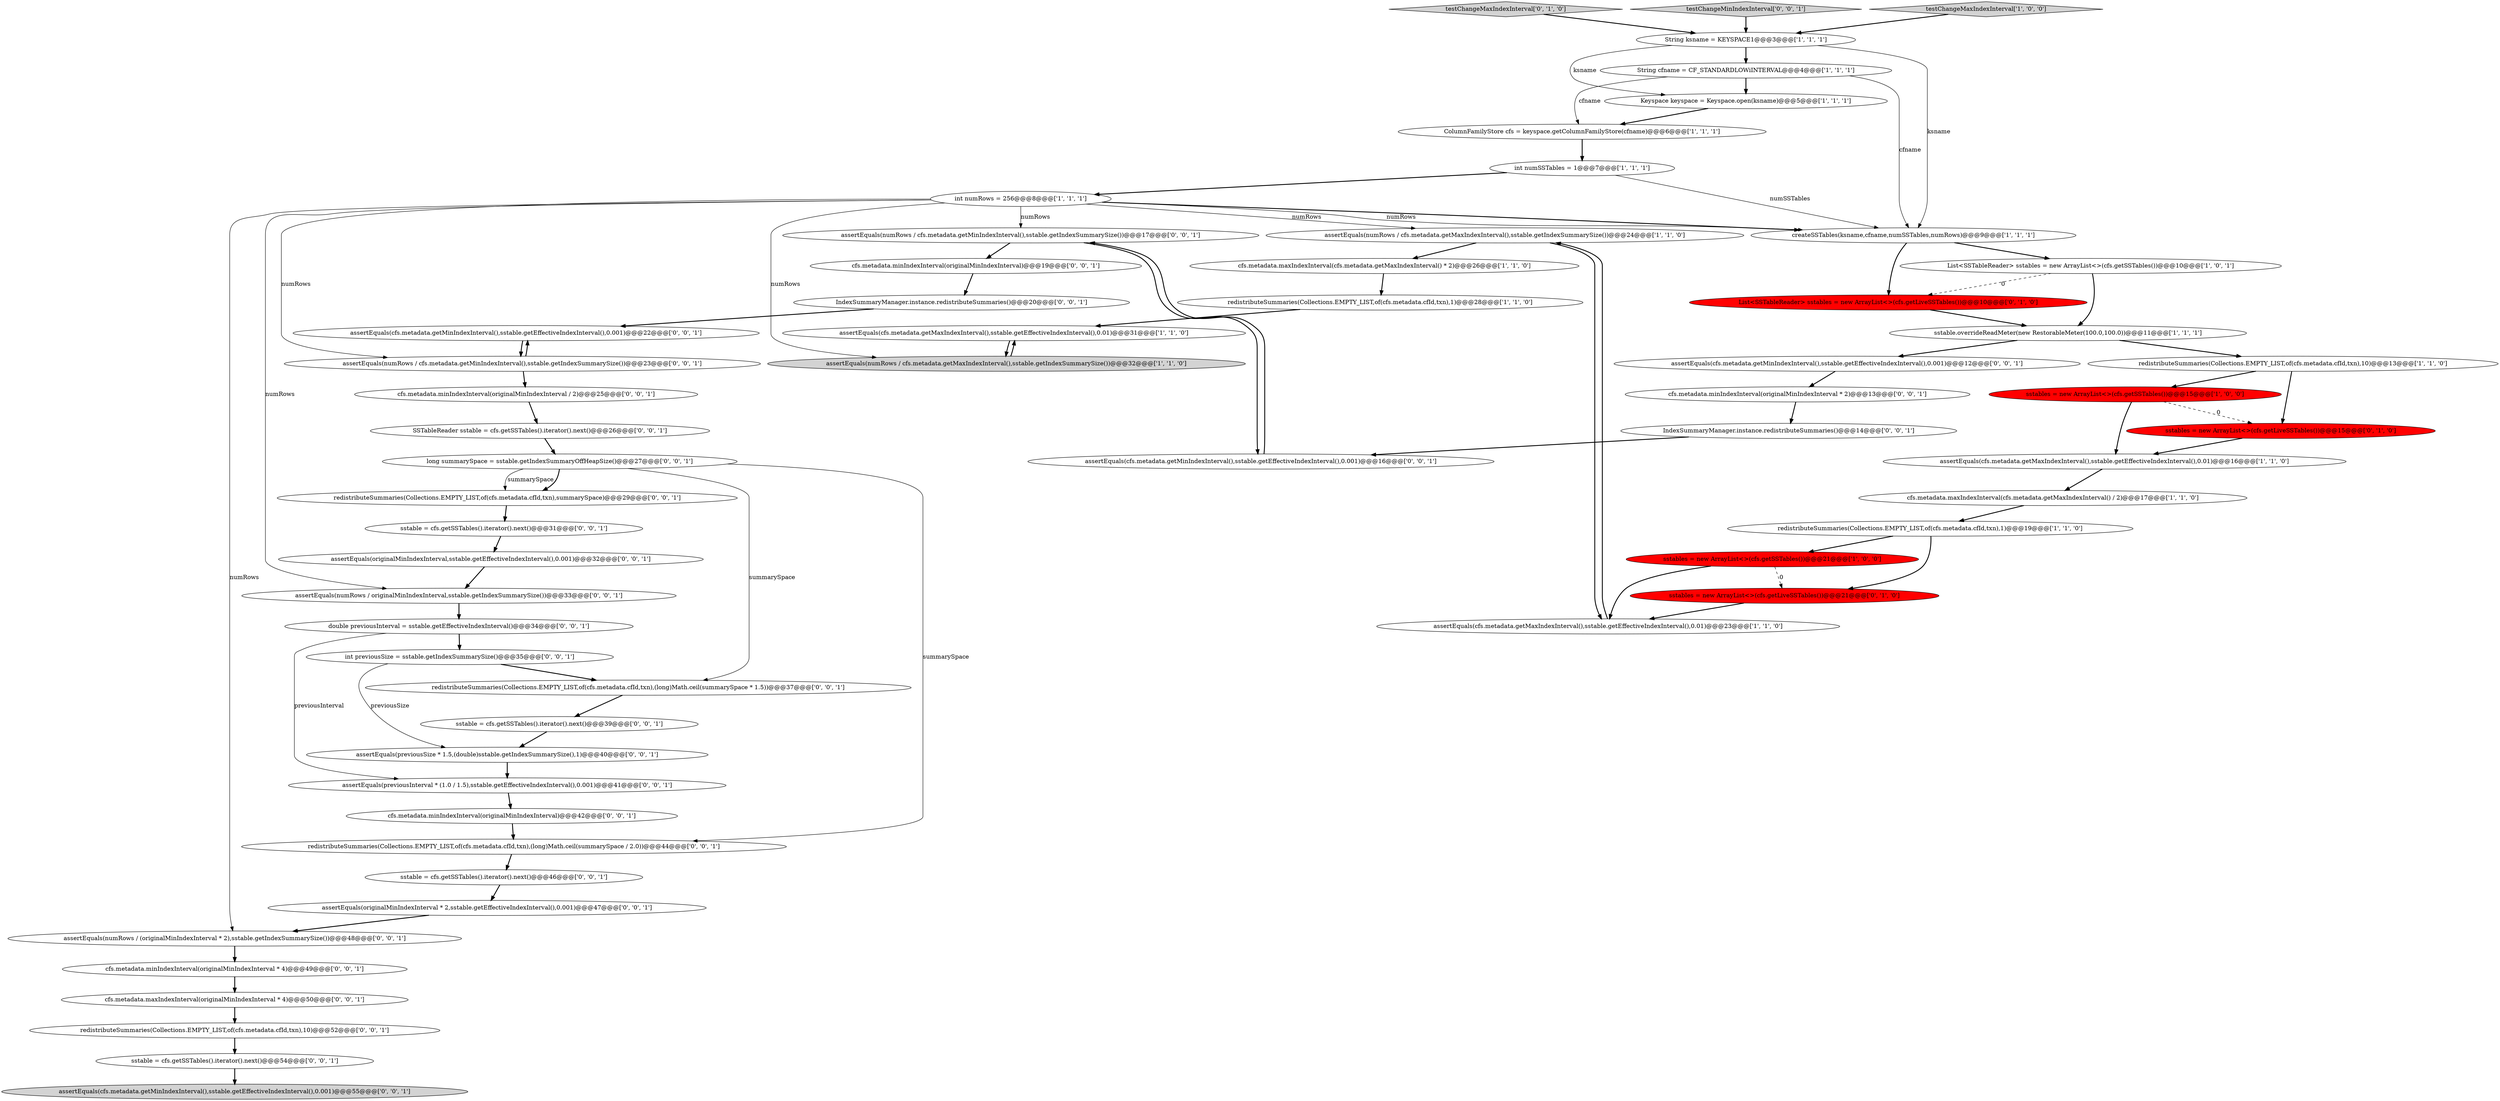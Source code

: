 digraph {
25 [style = filled, label = "testChangeMaxIndexInterval['0', '1', '0']", fillcolor = lightgray, shape = diamond image = "AAA0AAABBB2BBB"];
55 [style = filled, label = "assertEquals(originalMinIndexInterval * 2,sstable.getEffectiveIndexInterval(),0.001)@@@47@@@['0', '0', '1']", fillcolor = white, shape = ellipse image = "AAA0AAABBB3BBB"];
11 [style = filled, label = "assertEquals(cfs.metadata.getMaxIndexInterval(),sstable.getEffectiveIndexInterval(),0.01)@@@23@@@['1', '1', '0']", fillcolor = white, shape = ellipse image = "AAA0AAABBB1BBB"];
54 [style = filled, label = "IndexSummaryManager.instance.redistributeSummaries()@@@20@@@['0', '0', '1']", fillcolor = white, shape = ellipse image = "AAA0AAABBB3BBB"];
45 [style = filled, label = "assertEquals(numRows / cfs.metadata.getMinIndexInterval(),sstable.getIndexSummarySize())@@@17@@@['0', '0', '1']", fillcolor = white, shape = ellipse image = "AAA0AAABBB3BBB"];
5 [style = filled, label = "assertEquals(numRows / cfs.metadata.getMaxIndexInterval(),sstable.getIndexSummarySize())@@@24@@@['1', '1', '0']", fillcolor = white, shape = ellipse image = "AAA0AAABBB1BBB"];
41 [style = filled, label = "redistributeSummaries(Collections.EMPTY_LIST,of(cfs.metadata.cfId,txn),(long)Math.ceil(summarySpace * 1.5))@@@37@@@['0', '0', '1']", fillcolor = white, shape = ellipse image = "AAA0AAABBB3BBB"];
35 [style = filled, label = "cfs.metadata.minIndexInterval(originalMinIndexInterval * 4)@@@49@@@['0', '0', '1']", fillcolor = white, shape = ellipse image = "AAA0AAABBB3BBB"];
36 [style = filled, label = "assertEquals(cfs.metadata.getMinIndexInterval(),sstable.getEffectiveIndexInterval(),0.001)@@@55@@@['0', '0', '1']", fillcolor = lightgray, shape = ellipse image = "AAA0AAABBB3BBB"];
52 [style = filled, label = "assertEquals(cfs.metadata.getMinIndexInterval(),sstable.getEffectiveIndexInterval(),0.001)@@@22@@@['0', '0', '1']", fillcolor = white, shape = ellipse image = "AAA0AAABBB3BBB"];
1 [style = filled, label = "assertEquals(numRows / cfs.metadata.getMaxIndexInterval(),sstable.getIndexSummarySize())@@@32@@@['1', '1', '0']", fillcolor = lightgray, shape = ellipse image = "AAA0AAABBB1BBB"];
38 [style = filled, label = "double previousInterval = sstable.getEffectiveIndexInterval()@@@34@@@['0', '0', '1']", fillcolor = white, shape = ellipse image = "AAA0AAABBB3BBB"];
57 [style = filled, label = "assertEquals(originalMinIndexInterval,sstable.getEffectiveIndexInterval(),0.001)@@@32@@@['0', '0', '1']", fillcolor = white, shape = ellipse image = "AAA0AAABBB3BBB"];
8 [style = filled, label = "String ksname = KEYSPACE1@@@3@@@['1', '1', '1']", fillcolor = white, shape = ellipse image = "AAA0AAABBB1BBB"];
24 [style = filled, label = "sstables = new ArrayList<>(cfs.getLiveSSTables())@@@21@@@['0', '1', '0']", fillcolor = red, shape = ellipse image = "AAA1AAABBB2BBB"];
14 [style = filled, label = "cfs.metadata.maxIndexInterval(cfs.metadata.getMaxIndexInterval() * 2)@@@26@@@['1', '1', '0']", fillcolor = white, shape = ellipse image = "AAA0AAABBB1BBB"];
29 [style = filled, label = "sstable = cfs.getSSTables().iterator().next()@@@31@@@['0', '0', '1']", fillcolor = white, shape = ellipse image = "AAA0AAABBB3BBB"];
37 [style = filled, label = "IndexSummaryManager.instance.redistributeSummaries()@@@14@@@['0', '0', '1']", fillcolor = white, shape = ellipse image = "AAA0AAABBB3BBB"];
32 [style = filled, label = "testChangeMinIndexInterval['0', '0', '1']", fillcolor = lightgray, shape = diamond image = "AAA0AAABBB3BBB"];
4 [style = filled, label = "redistributeSummaries(Collections.EMPTY_LIST,of(cfs.metadata.cfId,txn),1)@@@19@@@['1', '1', '0']", fillcolor = white, shape = ellipse image = "AAA0AAABBB1BBB"];
7 [style = filled, label = "testChangeMaxIndexInterval['1', '0', '0']", fillcolor = lightgray, shape = diamond image = "AAA0AAABBB1BBB"];
16 [style = filled, label = "Keyspace keyspace = Keyspace.open(ksname)@@@5@@@['1', '1', '1']", fillcolor = white, shape = ellipse image = "AAA0AAABBB1BBB"];
22 [style = filled, label = "List<SSTableReader> sstables = new ArrayList<>(cfs.getLiveSSTables())@@@10@@@['0', '1', '0']", fillcolor = red, shape = ellipse image = "AAA1AAABBB2BBB"];
10 [style = filled, label = "sstables = new ArrayList<>(cfs.getSSTables())@@@15@@@['1', '0', '0']", fillcolor = red, shape = ellipse image = "AAA1AAABBB1BBB"];
27 [style = filled, label = "cfs.metadata.minIndexInterval(originalMinIndexInterval)@@@42@@@['0', '0', '1']", fillcolor = white, shape = ellipse image = "AAA0AAABBB3BBB"];
9 [style = filled, label = "int numSSTables = 1@@@7@@@['1', '1', '1']", fillcolor = white, shape = ellipse image = "AAA0AAABBB1BBB"];
13 [style = filled, label = "sstables = new ArrayList<>(cfs.getSSTables())@@@21@@@['1', '0', '0']", fillcolor = red, shape = ellipse image = "AAA1AAABBB1BBB"];
33 [style = filled, label = "redistributeSummaries(Collections.EMPTY_LIST,of(cfs.metadata.cfId,txn),summarySpace)@@@29@@@['0', '0', '1']", fillcolor = white, shape = ellipse image = "AAA0AAABBB3BBB"];
43 [style = filled, label = "sstable = cfs.getSSTables().iterator().next()@@@39@@@['0', '0', '1']", fillcolor = white, shape = ellipse image = "AAA0AAABBB3BBB"];
20 [style = filled, label = "int numRows = 256@@@8@@@['1', '1', '1']", fillcolor = white, shape = ellipse image = "AAA0AAABBB1BBB"];
58 [style = filled, label = "redistributeSummaries(Collections.EMPTY_LIST,of(cfs.metadata.cfId,txn),(long)Math.ceil(summarySpace / 2.0))@@@44@@@['0', '0', '1']", fillcolor = white, shape = ellipse image = "AAA0AAABBB3BBB"];
48 [style = filled, label = "assertEquals(cfs.metadata.getMinIndexInterval(),sstable.getEffectiveIndexInterval(),0.001)@@@16@@@['0', '0', '1']", fillcolor = white, shape = ellipse image = "AAA0AAABBB3BBB"];
0 [style = filled, label = "sstable.overrideReadMeter(new RestorableMeter(100.0,100.0))@@@11@@@['1', '1', '1']", fillcolor = white, shape = ellipse image = "AAA0AAABBB1BBB"];
34 [style = filled, label = "sstable = cfs.getSSTables().iterator().next()@@@46@@@['0', '0', '1']", fillcolor = white, shape = ellipse image = "AAA0AAABBB3BBB"];
3 [style = filled, label = "String cfname = CF_STANDARDLOWiINTERVAL@@@4@@@['1', '1', '1']", fillcolor = white, shape = ellipse image = "AAA0AAABBB1BBB"];
47 [style = filled, label = "redistributeSummaries(Collections.EMPTY_LIST,of(cfs.metadata.cfId,txn),10)@@@52@@@['0', '0', '1']", fillcolor = white, shape = ellipse image = "AAA0AAABBB3BBB"];
15 [style = filled, label = "redistributeSummaries(Collections.EMPTY_LIST,of(cfs.metadata.cfId,txn),1)@@@28@@@['1', '1', '0']", fillcolor = white, shape = ellipse image = "AAA0AAABBB1BBB"];
40 [style = filled, label = "int previousSize = sstable.getIndexSummarySize()@@@35@@@['0', '0', '1']", fillcolor = white, shape = ellipse image = "AAA0AAABBB3BBB"];
53 [style = filled, label = "assertEquals(numRows / cfs.metadata.getMinIndexInterval(),sstable.getIndexSummarySize())@@@23@@@['0', '0', '1']", fillcolor = white, shape = ellipse image = "AAA0AAABBB3BBB"];
6 [style = filled, label = "assertEquals(cfs.metadata.getMaxIndexInterval(),sstable.getEffectiveIndexInterval(),0.01)@@@16@@@['1', '1', '0']", fillcolor = white, shape = ellipse image = "AAA0AAABBB1BBB"];
21 [style = filled, label = "assertEquals(cfs.metadata.getMaxIndexInterval(),sstable.getEffectiveIndexInterval(),0.01)@@@31@@@['1', '1', '0']", fillcolor = white, shape = ellipse image = "AAA0AAABBB1BBB"];
31 [style = filled, label = "cfs.metadata.minIndexInterval(originalMinIndexInterval / 2)@@@25@@@['0', '0', '1']", fillcolor = white, shape = ellipse image = "AAA0AAABBB3BBB"];
56 [style = filled, label = "assertEquals(previousInterval * (1.0 / 1.5),sstable.getEffectiveIndexInterval(),0.001)@@@41@@@['0', '0', '1']", fillcolor = white, shape = ellipse image = "AAA0AAABBB3BBB"];
28 [style = filled, label = "cfs.metadata.minIndexInterval(originalMinIndexInterval)@@@19@@@['0', '0', '1']", fillcolor = white, shape = ellipse image = "AAA0AAABBB3BBB"];
12 [style = filled, label = "redistributeSummaries(Collections.EMPTY_LIST,of(cfs.metadata.cfId,txn),10)@@@13@@@['1', '1', '0']", fillcolor = white, shape = ellipse image = "AAA0AAABBB1BBB"];
2 [style = filled, label = "ColumnFamilyStore cfs = keyspace.getColumnFamilyStore(cfname)@@@6@@@['1', '1', '1']", fillcolor = white, shape = ellipse image = "AAA0AAABBB1BBB"];
17 [style = filled, label = "createSSTables(ksname,cfname,numSSTables,numRows)@@@9@@@['1', '1', '1']", fillcolor = white, shape = ellipse image = "AAA0AAABBB1BBB"];
18 [style = filled, label = "List<SSTableReader> sstables = new ArrayList<>(cfs.getSSTables())@@@10@@@['1', '0', '1']", fillcolor = white, shape = ellipse image = "AAA0AAABBB1BBB"];
39 [style = filled, label = "SSTableReader sstable = cfs.getSSTables().iterator().next()@@@26@@@['0', '0', '1']", fillcolor = white, shape = ellipse image = "AAA0AAABBB3BBB"];
42 [style = filled, label = "assertEquals(previousSize * 1.5,(double)sstable.getIndexSummarySize(),1)@@@40@@@['0', '0', '1']", fillcolor = white, shape = ellipse image = "AAA0AAABBB3BBB"];
30 [style = filled, label = "long summarySpace = sstable.getIndexSummaryOffHeapSize()@@@27@@@['0', '0', '1']", fillcolor = white, shape = ellipse image = "AAA0AAABBB3BBB"];
46 [style = filled, label = "cfs.metadata.maxIndexInterval(originalMinIndexInterval * 4)@@@50@@@['0', '0', '1']", fillcolor = white, shape = ellipse image = "AAA0AAABBB3BBB"];
19 [style = filled, label = "cfs.metadata.maxIndexInterval(cfs.metadata.getMaxIndexInterval() / 2)@@@17@@@['1', '1', '0']", fillcolor = white, shape = ellipse image = "AAA0AAABBB1BBB"];
23 [style = filled, label = "sstables = new ArrayList<>(cfs.getLiveSSTables())@@@15@@@['0', '1', '0']", fillcolor = red, shape = ellipse image = "AAA1AAABBB2BBB"];
44 [style = filled, label = "assertEquals(numRows / (originalMinIndexInterval * 2),sstable.getIndexSummarySize())@@@48@@@['0', '0', '1']", fillcolor = white, shape = ellipse image = "AAA0AAABBB3BBB"];
49 [style = filled, label = "assertEquals(numRows / originalMinIndexInterval,sstable.getIndexSummarySize())@@@33@@@['0', '0', '1']", fillcolor = white, shape = ellipse image = "AAA0AAABBB3BBB"];
51 [style = filled, label = "sstable = cfs.getSSTables().iterator().next()@@@54@@@['0', '0', '1']", fillcolor = white, shape = ellipse image = "AAA0AAABBB3BBB"];
26 [style = filled, label = "cfs.metadata.minIndexInterval(originalMinIndexInterval * 2)@@@13@@@['0', '0', '1']", fillcolor = white, shape = ellipse image = "AAA0AAABBB3BBB"];
50 [style = filled, label = "assertEquals(cfs.metadata.getMinIndexInterval(),sstable.getEffectiveIndexInterval(),0.001)@@@12@@@['0', '0', '1']", fillcolor = white, shape = ellipse image = "AAA0AAABBB3BBB"];
20->44 [style = solid, label="numRows"];
30->58 [style = solid, label="summarySpace"];
15->21 [style = bold, label=""];
44->35 [style = bold, label=""];
56->27 [style = bold, label=""];
20->53 [style = solid, label="numRows"];
43->42 [style = bold, label=""];
27->58 [style = bold, label=""];
30->41 [style = solid, label="summarySpace"];
3->16 [style = bold, label=""];
7->8 [style = bold, label=""];
45->48 [style = bold, label=""];
20->5 [style = solid, label="numRows"];
13->24 [style = dashed, label="0"];
12->10 [style = bold, label=""];
38->56 [style = solid, label="previousInterval"];
22->0 [style = bold, label=""];
1->21 [style = bold, label=""];
24->11 [style = bold, label=""];
37->48 [style = bold, label=""];
21->1 [style = bold, label=""];
47->51 [style = bold, label=""];
18->0 [style = bold, label=""];
30->33 [style = solid, label="summarySpace"];
54->52 [style = bold, label=""];
9->17 [style = solid, label="numSSTables"];
53->52 [style = bold, label=""];
28->54 [style = bold, label=""];
49->38 [style = bold, label=""];
20->49 [style = solid, label="numRows"];
2->9 [style = bold, label=""];
13->11 [style = bold, label=""];
33->29 [style = bold, label=""];
42->56 [style = bold, label=""];
26->37 [style = bold, label=""];
58->34 [style = bold, label=""];
14->15 [style = bold, label=""];
5->11 [style = bold, label=""];
29->57 [style = bold, label=""];
41->43 [style = bold, label=""];
8->16 [style = solid, label="ksname"];
4->24 [style = bold, label=""];
30->33 [style = bold, label=""];
18->22 [style = dashed, label="0"];
0->12 [style = bold, label=""];
4->13 [style = bold, label=""];
8->3 [style = bold, label=""];
9->20 [style = bold, label=""];
34->55 [style = bold, label=""];
10->6 [style = bold, label=""];
11->5 [style = bold, label=""];
32->8 [style = bold, label=""];
51->36 [style = bold, label=""];
23->6 [style = bold, label=""];
31->39 [style = bold, label=""];
38->40 [style = bold, label=""];
10->23 [style = dashed, label="0"];
50->26 [style = bold, label=""];
20->17 [style = bold, label=""];
52->53 [style = bold, label=""];
3->17 [style = solid, label="cfname"];
8->17 [style = solid, label="ksname"];
20->45 [style = solid, label="numRows"];
6->19 [style = bold, label=""];
5->14 [style = bold, label=""];
45->28 [style = bold, label=""];
16->2 [style = bold, label=""];
17->22 [style = bold, label=""];
53->31 [style = bold, label=""];
46->47 [style = bold, label=""];
40->42 [style = solid, label="previousSize"];
3->2 [style = solid, label="cfname"];
0->50 [style = bold, label=""];
39->30 [style = bold, label=""];
55->44 [style = bold, label=""];
48->45 [style = bold, label=""];
40->41 [style = bold, label=""];
20->1 [style = solid, label="numRows"];
20->17 [style = solid, label="numRows"];
57->49 [style = bold, label=""];
25->8 [style = bold, label=""];
12->23 [style = bold, label=""];
19->4 [style = bold, label=""];
17->18 [style = bold, label=""];
35->46 [style = bold, label=""];
}
